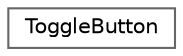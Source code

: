 digraph "Graphical Class Hierarchy"
{
 // LATEX_PDF_SIZE
  bgcolor="transparent";
  edge [fontname=Helvetica,fontsize=10,labelfontname=Helvetica,labelfontsize=10];
  node [fontname=Helvetica,fontsize=10,shape=box,height=0.2,width=0.4];
  rankdir="LR";
  Node0 [id="Node000000",label="ToggleButton",height=0.2,width=0.4,color="grey40", fillcolor="white", style="filled",URL="$d8/ddd/class_toggle_button.html",tooltip=" "];
}
